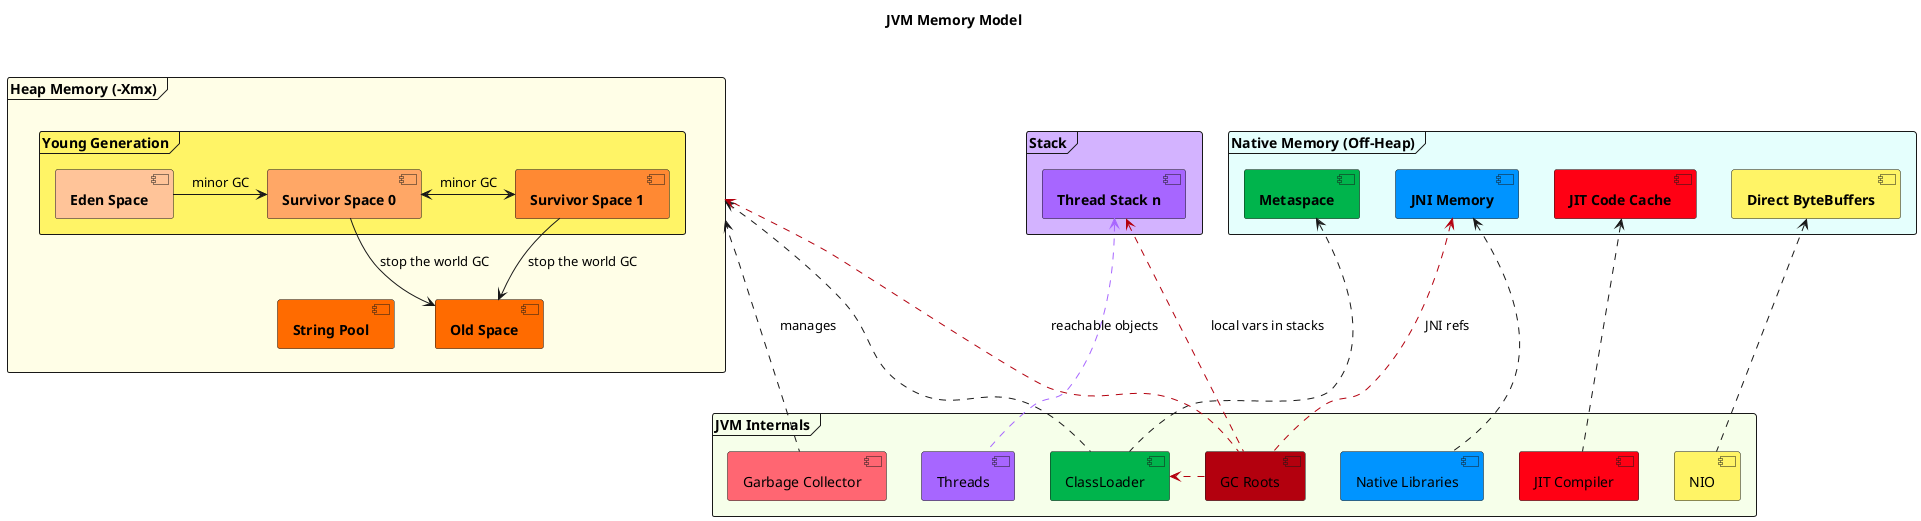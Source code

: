 @startuml

title JVM Memory Model

frame "Heap Memory (-Xmx) " as HEAP #fffee7 {

    frame "Young Generation " as YOUNG_GEN #fff466 {
        [<b>Eden Space</b>] as EDEN #ffc499
        [<b>Survivor Space 0</b>] as S0 #ffa766
        [<b>Survivor Space 1</b>] as S1 #ff8933
    }

    [<b>Old Space</b>] as OLD #ff6b00
    [<b>String Pool</b>] as STRING_POOL #ff6b00
}

frame "Stack " as STACK #d3b3ff {
    [<b>Thread Stack n</b>] as THREAD_STACK #a766ff
}

frame "Native Memory (Off-Heap) " as NATIVE_MEMORY #e5fffd {
    [<b>Metaspace</b>] as METASPACE #00b44c
    [<b>JNI Memory</b>] as JNI #0094ff
    [<b>JIT Code Cache</b>] as JIT_CODE #ff0014
    [<b>Direct ByteBuffers</b>] as BYTE_BUFFERS #fff466
}

frame "JVM Internals " as JVM #f6ffea {
    [ClassLoader] as CLASSLOADER #00b44c
    [Threads] as THREADS #a766ff
    [GC Roots] as ROOTS #b3000e
    [Garbage Collector] as GC #ff6672
    [Native Libraries] as LIBRARIES #0094ff
    [JIT Compiler] as JIT #ff0014
    [NIO] as NIO #fff466
}

' Heap Memory
EDEN -right-> S0 : minor GC
S0 <-right-> S1 : minor GC
S0 -down-> OLD : stop the world GC
S1 -down-> OLD : stop the world GC

' Native Memory (Off-Heap)
CLASSLOADER -up[dashed]--> HEAP
CLASSLOADER -up[dashed]--> METASPACE
THREADS -up[dashed]-> THREAD_STACK #a766ff

ROOTS -up[dashed]-> THREAD_STACK #b3000e : local vars in stacks
ROOTS -up[dashed]-> HEAP #b3000e : reachable objects
ROOTS -up[dashed]-> JNI #b3000e : JNI refs
ROOTS -right[dashed]-> CLASSLOADER #b3000e

GC -up[dashed]-> HEAP : manages

LIBRARIES -up[dashed]-> JNI
JIT -up[dashed]-> JIT_CODE
NIO -up[dashed]-> BYTE_BUFFERS

'positions
S0 -down[hidden]- STRING_POOL
S1 -down[hidden]- OLD
OLD -left[hidden]- STRING_POOL
S1 -right[hidden]- THREAD_STACK
THREAD_STACK -right[hidden]- METASPACE
METASPACE -right[hidden]- JNI
JNI -right[hidden]- JIT_CODE
JIT_CODE -right[hidden]- BYTE_BUFFERS

'ClassLoader → Threads → GC Roots → GC → (JIT, NIO, JNI).
OLD -right[hidden]- GC
GC -right[hidden]- THREADS
S1 -right[hidden]- THREADS
THREADS -right[hidden]- ROOTS
CLASSLOADER -right[hidden]- LIBRARIES
LIBRARIES -right[hidden]- JIT
JIT -right[hidden]- NIO

@enduml
